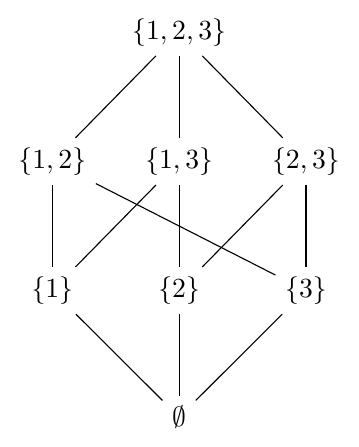 \documentclass[tikz]{standalone}
\usetikzlibrary{matrix}
\newcommand{\setof}[1]{\ensuremath{\left \{ #1 \right \}}}
\begin{document}
\begin{tikzpicture}
\matrix (m) at (0,0) [matrix of nodes, column sep = 1em, row sep=3em] {
    & \setof{1,2,3} & \\
    \setof{1,2} & \setof{1,3} & \setof{2,3}\\
    \setof{1} & \setof{2} & \setof{3}\\
    & $\emptyset$ & \\
};
\foreach \Source/\Target in {
    1-2/2-1,
    1-2/2-2,
    1-2/2-3,
    2-1/3-1,
    2-1/3-3,
    2-2/3-1,
    2-2/3-2,
    2-3/3-2,
    2-3/3-3,
    3-1/4-2,
    3-2/4-2,
    3-3/4-2%
    }
    \draw (m-\Source) to (m-\Target);
\end{tikzpicture}
\end{document}
